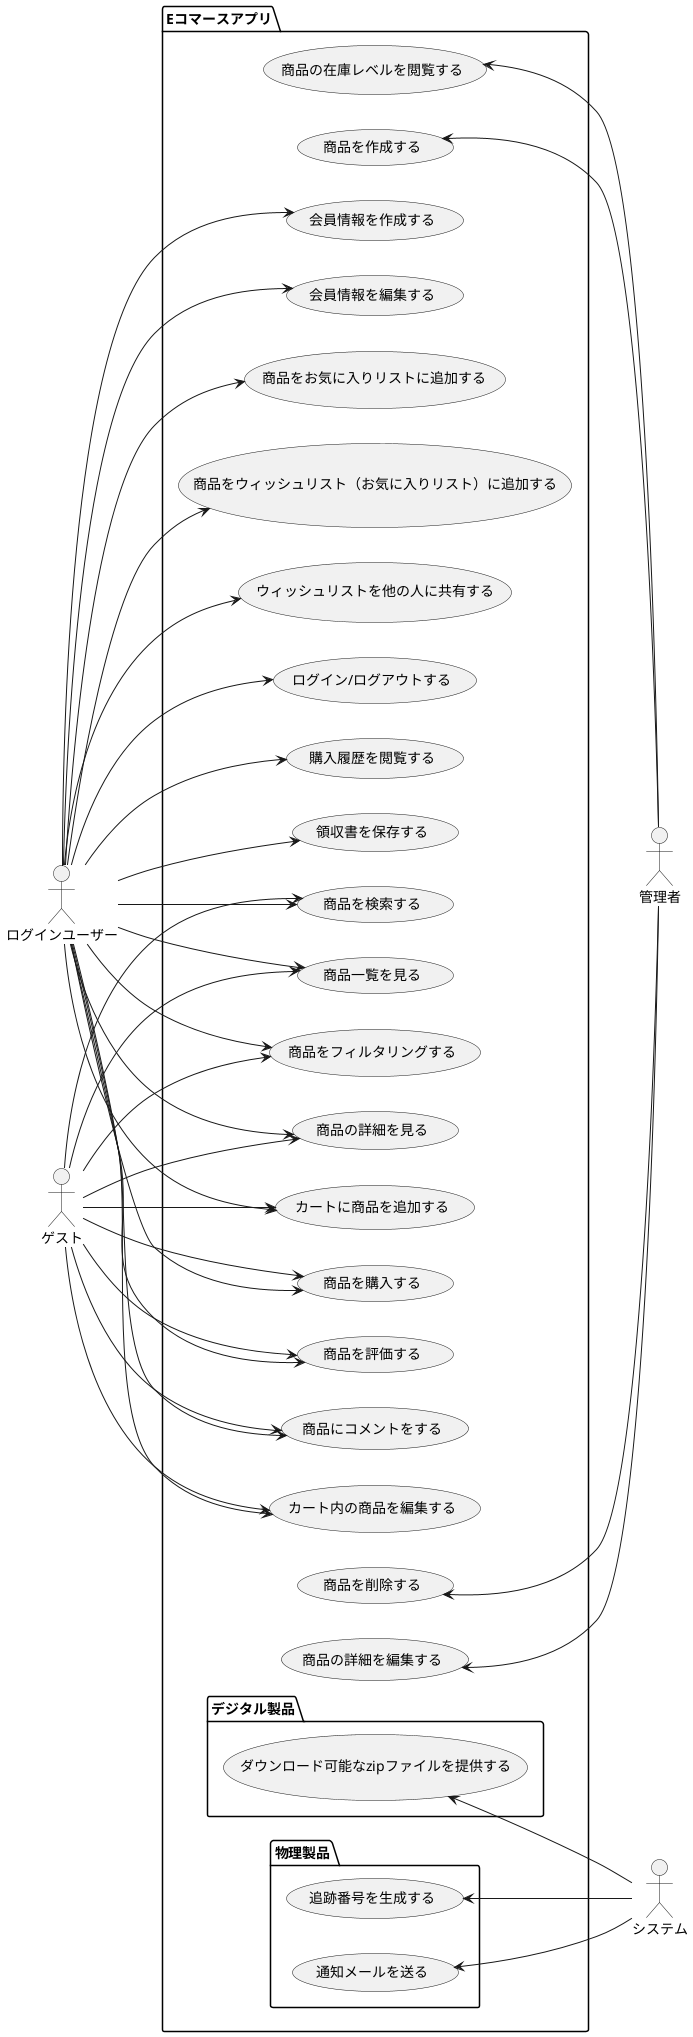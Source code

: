 @startuml usecase
left to right direction
actor ログインユーザー as loginUser
actor ゲスト as guest
actor 管理者 as admin
actor システム as system

package Eコマースアプリ{
(商品を検索する) as searchProducts
(商品一覧を見る) as viewProducts
(商品をフィルタリングする) as fiterProducts
(商品の詳細を見る) as viewProductDetails
(カートに商品を追加する) as addProductToCard
(商品を購入する) as purchaseProduct
(商品を評価する) as rateProduct
(商品にコメントをする) as commentToProduct
(カート内の商品を編集する) as editProductInCard
(ログイン/ログアウトする) as loginLogout
(購入履歴を閲覧する) as viewPurchaseHistory
(領収書を保存する) as saveRecipt
(会員情報を作成する) as makeCustomerInfo
(会員情報を編集する) as editCustomerInfo
(商品をお気に入りリストに追加する) as addProductToFavoriteList
(商品をウィッシュリスト（お気に入りリスト）に追加する) as addProductToWishList
(ウィッシュリストを他の人に共有する) as shareWishList

(商品を作成する) as addProduct
(商品を削除する) as removeProduct
(商品の詳細を編集する) as editProductDetails
(商品の在庫レベルを閲覧する) as checkProductInventory

package 物理製品{
    (追跡番号を生成する) as generateTrackingNumber
    (通知メールを送る) as sendOrderNotification
}

package デジタル製品{
    (ダウンロード可能なzipファイルを提供する) as provideZipfile
}

}


loginUser --> searchProducts
loginUser --> viewProducts
loginUser --> fiterProducts
loginUser --> viewProductDetails
loginUser --> addProductToCard
loginUser --> purchaseProduct
loginUser --> rateProduct
loginUser --> commentToProduct
loginUser --> editProductInCard
loginUser --> loginLogout
loginUser --> viewPurchaseHistory
loginUser --> saveRecipt
loginUser --> makeCustomerInfo
loginUser --> editCustomerInfo
loginUser --> addProductToFavoriteList
loginUser --> addProductToWishList
loginUser --> shareWishList

guest --> searchProducts
guest --> viewProducts
guest --> fiterProducts
guest --> viewProductDetails
guest --> addProductToCard
guest --> purchaseProduct
guest --> rateProduct
guest --> commentToProduct
guest --> editProductInCard

addProduct <-- admin
removeProduct <-- admin
editProductDetails <-- admin
checkProductInventory <-- admin

generateTrackingNumber <-- system
sendOrderNotification <-- system
provideZipfile <-- system
@enduml


